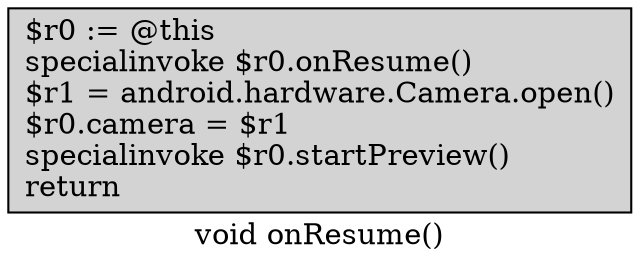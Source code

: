 digraph "void onResume()" {
    label="void onResume()";
    node [shape=box];
    "0" [style=filled,fillcolor=gray,style=filled,fillcolor=lightgray,label="$r0 := @this\lspecialinvoke $r0.onResume()\l$r1 = android.hardware.Camera.open()\l$r0.camera = $r1\lspecialinvoke $r0.startPreview()\lreturn\l",];
}
